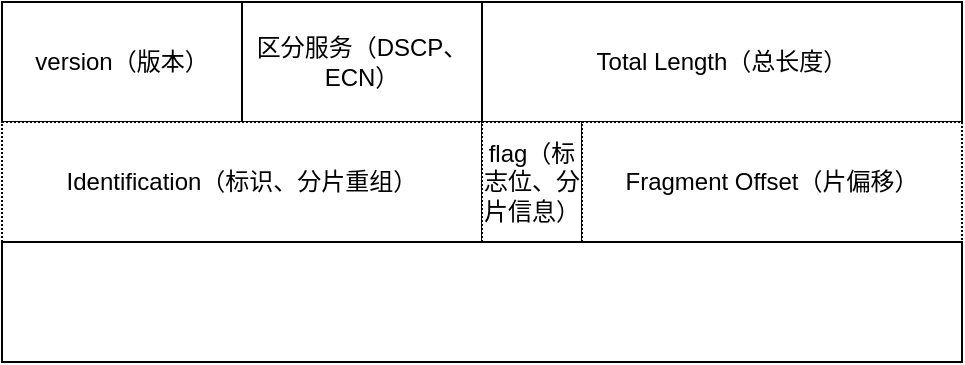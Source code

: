 <mxfile version="15.8.3" type="github">
  <diagram id="ixnTP7PrsZ1tJvnLcnKI" name="Page-1">
    <mxGraphModel dx="1038" dy="547" grid="1" gridSize="10" guides="1" tooltips="1" connect="1" arrows="1" fold="1" page="1" pageScale="1" pageWidth="827" pageHeight="1169" math="0" shadow="0">
      <root>
        <mxCell id="0" />
        <mxCell id="1" parent="0" />
        <mxCell id="mIng1DJrsQZJDd-Cd1Et-1" value="version（版本）" style="rounded=0;whiteSpace=wrap;html=1;" parent="1" vertex="1">
          <mxGeometry x="120" y="80" width="120" height="60" as="geometry" />
        </mxCell>
        <mxCell id="mIng1DJrsQZJDd-Cd1Et-2" value="区分服务（DSCP、ECN）" style="rounded=0;whiteSpace=wrap;html=1;" parent="1" vertex="1">
          <mxGeometry x="240" y="80" width="120" height="60" as="geometry" />
        </mxCell>
        <mxCell id="mIng1DJrsQZJDd-Cd1Et-3" value="Total Length（总长度）" style="rounded=0;whiteSpace=wrap;html=1;" parent="1" vertex="1">
          <mxGeometry x="360" y="80" width="240" height="60" as="geometry" />
        </mxCell>
        <mxCell id="mIng1DJrsQZJDd-Cd1Et-4" value="Identification（标识、分片重组）" style="rounded=0;whiteSpace=wrap;html=1;dashed=1;dashPattern=1 1;" parent="1" vertex="1">
          <mxGeometry x="120" y="140" width="240" height="60" as="geometry" />
        </mxCell>
        <mxCell id="mIng1DJrsQZJDd-Cd1Et-7" style="edgeStyle=orthogonalEdgeStyle;rounded=0;orthogonalLoop=1;jettySize=auto;html=1;exitX=1;exitY=0.5;exitDx=0;exitDy=0;entryX=0;entryY=0.5;entryDx=0;entryDy=0;" parent="1" source="mIng1DJrsQZJDd-Cd1Et-5" target="mIng1DJrsQZJDd-Cd1Et-6" edge="1">
          <mxGeometry relative="1" as="geometry" />
        </mxCell>
        <mxCell id="mIng1DJrsQZJDd-Cd1Et-5" value="flag（标志位、分片信息）" style="rounded=0;whiteSpace=wrap;html=1;dashed=1;dashPattern=1 1;" parent="1" vertex="1">
          <mxGeometry x="360" y="140" width="50" height="60" as="geometry" />
        </mxCell>
        <mxCell id="mIng1DJrsQZJDd-Cd1Et-6" value="Fragment Offset（片偏移）" style="rounded=0;whiteSpace=wrap;html=1;dashed=1;dashPattern=1 1;" parent="1" vertex="1">
          <mxGeometry x="410" y="140" width="190" height="60" as="geometry" />
        </mxCell>
        <mxCell id="xTBgyNR1mlJChpQgxLAP-1" value="" style="rounded=0;whiteSpace=wrap;html=1;" vertex="1" parent="1">
          <mxGeometry x="120" y="200" width="480" height="60" as="geometry" />
        </mxCell>
      </root>
    </mxGraphModel>
  </diagram>
</mxfile>
